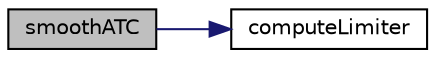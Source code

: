 digraph "smoothATC"
{
  bgcolor="transparent";
  edge [fontname="Helvetica",fontsize="10",labelfontname="Helvetica",labelfontsize="10"];
  node [fontname="Helvetica",fontsize="10",shape=record];
  rankdir="LR";
  Node1 [label="smoothATC",height=0.2,width=0.4,color="black", fillcolor="grey75", style="filled" fontcolor="black"];
  Node1 -> Node2 [color="midnightblue",fontsize="10",style="solid",fontname="Helvetica"];
  Node2 [label="computeLimiter",height=0.2,width=0.4,color="black",URL="$classFoam_1_1ATCModel.html#ae191a4f9ed15925d09a9be27b003a353",tooltip="Compute limiter based on the cells given by zeroATCcells. "];
}

